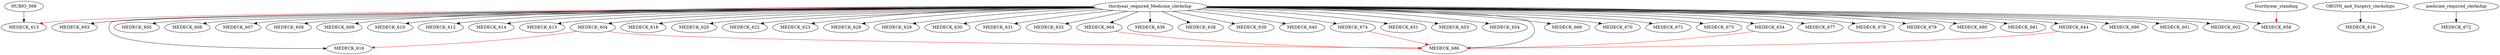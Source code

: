 digraph G {
    edge [color=black];
    thirdyear_required_Medicine_clerkship -> MEDECK_601;
    edge [color=black];
    thirdyear_required_Medicine_clerkship -> MEDECK_602;
    edge [color=black];
    thirdyear_required_Medicine_clerkship -> MEDECK_603;
    edge [color=black];
    thirdyear_required_Medicine_clerkship -> MEDECK_604;
    edge [color=black];
    thirdyear_required_Medicine_clerkship -> MEDECK_605;
    edge [color=black];
    thirdyear_required_Medicine_clerkship -> MEDECK_606;
    edge [color=black];
    thirdyear_required_Medicine_clerkship -> MEDECK_607;
    edge [color=black];
    thirdyear_required_Medicine_clerkship -> MEDECK_608;
    edge [color=black];
    thirdyear_required_Medicine_clerkship -> MEDECK_609;
    edge [color=black];
    thirdyear_required_Medicine_clerkship -> MEDECK_610;
    edge [color=black];
    thirdyear_required_Medicine_clerkship -> MEDECK_612;
    edge [color=black];
    HUBIO_568 -> MEDECK_613;
    edge [color=red];
    thirdyear_required_Medicine_clerkship -> MEDECK_613;
    edge [color=black];
    thirdyear_required_Medicine_clerkship -> MEDECK_614;
    edge [color=black];
    thirdyear_required_Medicine_clerkship -> MEDECK_615;
    edge [color=black];
    thirdyear_required_Medicine_clerkship -> MEDECK_616;
    edge [color=red];
    MEDECK_604 -> MEDECK_616;
    edge [color=black];
    thirdyear_required_Medicine_clerkship -> MEDECK_618;
    edge [color=black];
    OBGYN_and_Surgery_clerkships -> MEDECK_619;
    edge [color=black];
    thirdyear_required_Medicine_clerkship -> MEDECK_620;
    edge [color=black];
    thirdyear_required_Medicine_clerkship -> MEDECK_622;
    edge [color=black];
    thirdyear_required_Medicine_clerkship -> MEDECK_623;
    edge [color=black];
    thirdyear_required_Medicine_clerkship -> MEDECK_628;
    edge [color=black];
    thirdyear_required_Medicine_clerkship -> MEDECK_629;
    edge [color=black];
    thirdyear_required_Medicine_clerkship -> MEDECK_630;
    edge [color=black];
    thirdyear_required_Medicine_clerkship -> MEDECK_631;
    edge [color=black];
    thirdyear_required_Medicine_clerkship -> MEDECK_633;
    edge [color=black];
    thirdyear_required_Medicine_clerkship -> MEDECK_634;
    edge [color=black];
    thirdyear_required_Medicine_clerkship -> MEDECK_636;
    edge [color=black];
    thirdyear_required_Medicine_clerkship -> MEDECK_638;
    edge [color=black];
    thirdyear_required_Medicine_clerkship -> MEDECK_639;
    edge [color=black];
    thirdyear_required_Medicine_clerkship -> MEDECK_640;
    edge [color=black];
    thirdyear_required_Medicine_clerkship -> MEDECK_644;
    edge [color=black];
    thirdyear_required_Medicine_clerkship -> MEDECK_651;
    edge [color=black];
    thirdyear_required_Medicine_clerkship -> MEDECK_653;
    edge [color=black];
    thirdyear_required_Medicine_clerkship -> MEDECK_654;
    edge [color=black];
    thirdyear_required_Medicine_clerkship -> MEDECK_658;
    edge [color=red];
    fourthyear_standing -> MEDECK_658;
    edge [color=black];
    thirdyear_required_Medicine_clerkship -> MEDECK_664;
    edge [color=black];
    thirdyear_required_Medicine_clerkship -> MEDECK_669;
    edge [color=black];
    thirdyear_required_Medicine_clerkship -> MEDECK_670;
    edge [color=black];
    thirdyear_required_Medicine_clerkship -> MEDECK_671;
    edge [color=black];
    medicine_required_clerkship -> MEDECK_672;
    edge [color=black];
    thirdyear_required_Medicine_clerkship -> MEDECK_673;
    edge [color=black];
    thirdyear_required_Medicine_clerkship -> MEDECK_674;
    edge [color=black];
    thirdyear_required_Medicine_clerkship -> MEDECK_677;
    edge [color=black];
    thirdyear_required_Medicine_clerkship -> MEDECK_678;
    edge [color=black];
    thirdyear_required_Medicine_clerkship -> MEDECK_679;
    edge [color=black];
    thirdyear_required_Medicine_clerkship -> MEDECK_680;
    edge [color=black];
    thirdyear_required_Medicine_clerkship -> MEDECK_681;
    edge [color=black];
    thirdyear_required_Medicine_clerkship -> MEDECK_686;
    edge [color=red];
    MEDECK_604 -> MEDECK_686;
    MEDECK_634 -> MEDECK_686;
    MEDECK_644 -> MEDECK_686;
    MEDECK_664 -> MEDECK_686;
    MEDECK_674 -> MEDECK_686;
    edge [color=black];
    thirdyear_required_Medicine_clerkship -> MEDECK_690;
}
